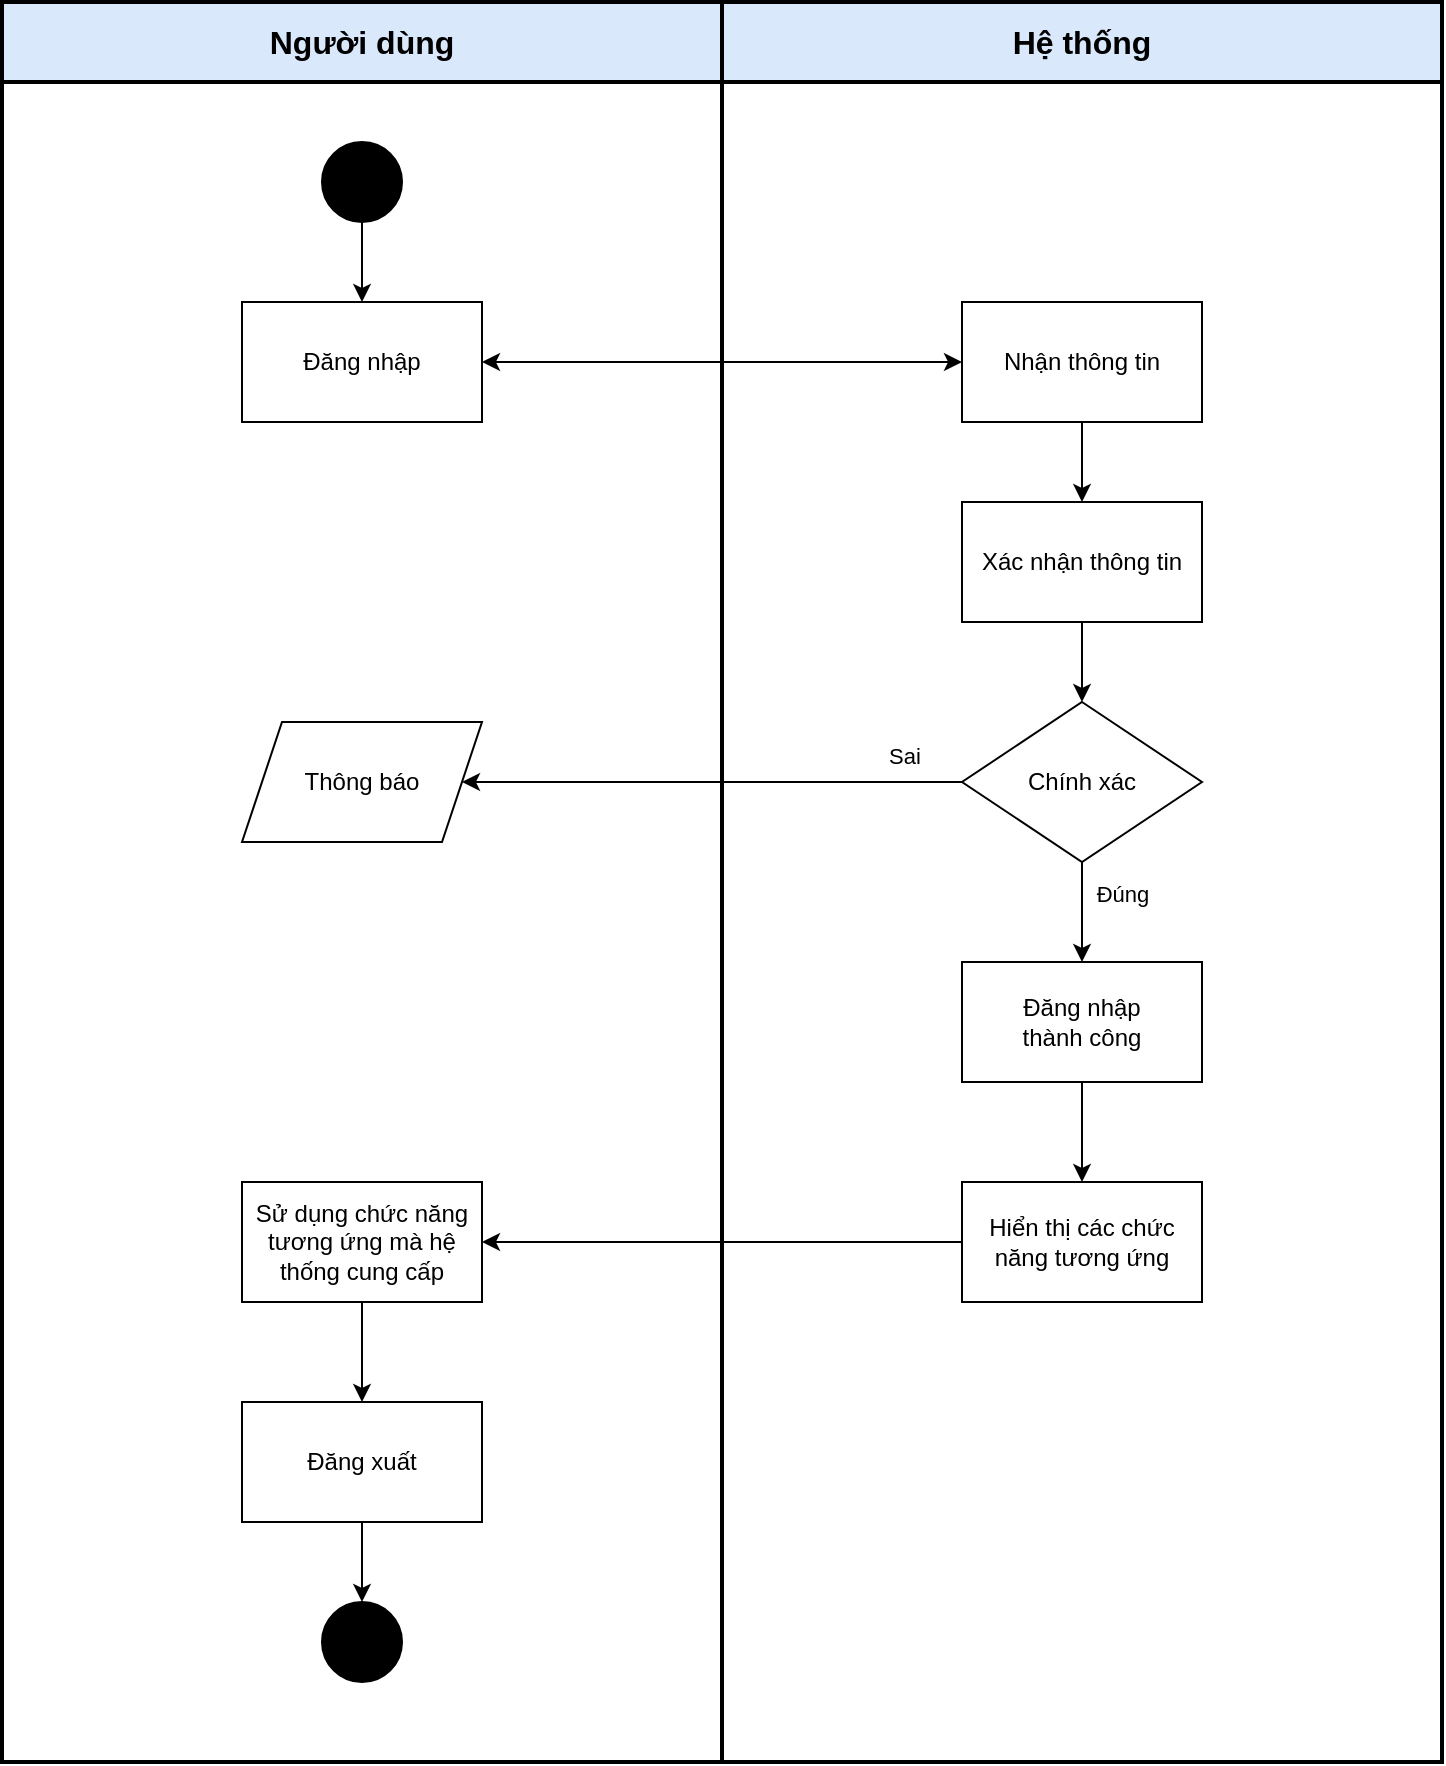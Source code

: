 <mxfile version="22.1.11" type="github" pages="3">
  <diagram name="sudungphanmem" id="OkoWY4tEVxeBiEuCzgqk">
    <mxGraphModel dx="995" dy="612" grid="1" gridSize="10" guides="1" tooltips="1" connect="1" arrows="1" fold="1" page="1" pageScale="1" pageWidth="827" pageHeight="1169" math="0" shadow="0">
      <root>
        <mxCell id="0" />
        <mxCell id="1" parent="0" />
        <mxCell id="BOMXDZir3Gy81gxvzsrk-2" value="Người dùng" style="rounded=0;whiteSpace=wrap;html=1;fillColor=#dae8fc;strokeColor=#000000;strokeWidth=2;fontSize=16;fontStyle=1" vertex="1" parent="1">
          <mxGeometry x="40" y="40" width="360" height="40" as="geometry" />
        </mxCell>
        <mxCell id="BOMXDZir3Gy81gxvzsrk-3" value="Hệ thống" style="rounded=0;whiteSpace=wrap;html=1;fillColor=#dae8fc;strokeColor=#000000;strokeWidth=2;fontSize=16;fontStyle=1" vertex="1" parent="1">
          <mxGeometry x="400" y="40" width="360" height="40" as="geometry" />
        </mxCell>
        <mxCell id="BOMXDZir3Gy81gxvzsrk-4" value="" style="rounded=0;whiteSpace=wrap;html=1;strokeWidth=2;" vertex="1" parent="1">
          <mxGeometry x="40" y="80" width="360" height="840" as="geometry" />
        </mxCell>
        <mxCell id="BOMXDZir3Gy81gxvzsrk-5" value="" style="rounded=0;whiteSpace=wrap;html=1;strokeWidth=2;" vertex="1" parent="1">
          <mxGeometry x="400" y="80" width="360" height="840" as="geometry" />
        </mxCell>
        <mxCell id="BOMXDZir3Gy81gxvzsrk-6" value="" style="ellipse;whiteSpace=wrap;html=1;aspect=fixed;fillColor=#000000;" vertex="1" parent="1">
          <mxGeometry x="200" y="110" width="40" height="40" as="geometry" />
        </mxCell>
        <mxCell id="BOMXDZir3Gy81gxvzsrk-8" value="Đăng nhập" style="rounded=0;whiteSpace=wrap;html=1;" vertex="1" parent="1">
          <mxGeometry x="160" y="190" width="120" height="60" as="geometry" />
        </mxCell>
        <mxCell id="BOMXDZir3Gy81gxvzsrk-9" value="Nhận thông tin" style="rounded=0;whiteSpace=wrap;html=1;" vertex="1" parent="1">
          <mxGeometry x="520" y="190" width="120" height="60" as="geometry" />
        </mxCell>
        <mxCell id="BOMXDZir3Gy81gxvzsrk-10" value="Xác nhận thông tin" style="rounded=0;whiteSpace=wrap;html=1;" vertex="1" parent="1">
          <mxGeometry x="520" y="290" width="120" height="60" as="geometry" />
        </mxCell>
        <mxCell id="BOMXDZir3Gy81gxvzsrk-11" value="Chính xác" style="rhombus;whiteSpace=wrap;html=1;" vertex="1" parent="1">
          <mxGeometry x="520" y="390" width="120" height="80" as="geometry" />
        </mxCell>
        <mxCell id="BOMXDZir3Gy81gxvzsrk-12" value="Thông báo" style="shape=parallelogram;perimeter=parallelogramPerimeter;whiteSpace=wrap;html=1;fixedSize=1;" vertex="1" parent="1">
          <mxGeometry x="160" y="400" width="120" height="60" as="geometry" />
        </mxCell>
        <mxCell id="BOMXDZir3Gy81gxvzsrk-13" value="Đăng nhập &lt;br&gt;thành công" style="rounded=0;whiteSpace=wrap;html=1;" vertex="1" parent="1">
          <mxGeometry x="520" y="520" width="120" height="60" as="geometry" />
        </mxCell>
        <mxCell id="BOMXDZir3Gy81gxvzsrk-14" value="Hiển thị các chức năng tương ứng" style="rounded=0;whiteSpace=wrap;html=1;" vertex="1" parent="1">
          <mxGeometry x="520" y="630" width="120" height="60" as="geometry" />
        </mxCell>
        <mxCell id="BOMXDZir3Gy81gxvzsrk-15" value="Sử dụng chức năng tương ứng mà hệ thống cung cấp" style="rounded=0;whiteSpace=wrap;html=1;" vertex="1" parent="1">
          <mxGeometry x="160" y="630" width="120" height="60" as="geometry" />
        </mxCell>
        <mxCell id="BOMXDZir3Gy81gxvzsrk-16" value="Đăng xuất" style="rounded=0;whiteSpace=wrap;html=1;" vertex="1" parent="1">
          <mxGeometry x="160" y="740" width="120" height="60" as="geometry" />
        </mxCell>
        <mxCell id="BOMXDZir3Gy81gxvzsrk-21" value="" style="endArrow=classic;html=1;exitX=0.5;exitY=1;exitDx=0;exitDy=0;" edge="1" parent="1" source="BOMXDZir3Gy81gxvzsrk-6" target="BOMXDZir3Gy81gxvzsrk-8">
          <mxGeometry width="50" height="50" relative="1" as="geometry">
            <mxPoint x="400" y="330" as="sourcePoint" />
            <mxPoint x="450" y="280" as="targetPoint" />
          </mxGeometry>
        </mxCell>
        <mxCell id="BOMXDZir3Gy81gxvzsrk-22" value="" style="endArrow=classic;startArrow=classic;html=1;exitX=1;exitY=0.5;exitDx=0;exitDy=0;entryX=0;entryY=0.5;entryDx=0;entryDy=0;" edge="1" parent="1" source="BOMXDZir3Gy81gxvzsrk-8" target="BOMXDZir3Gy81gxvzsrk-9">
          <mxGeometry width="50" height="50" relative="1" as="geometry">
            <mxPoint x="400" y="330" as="sourcePoint" />
            <mxPoint x="450" y="280" as="targetPoint" />
          </mxGeometry>
        </mxCell>
        <mxCell id="BOMXDZir3Gy81gxvzsrk-23" value="" style="endArrow=classic;html=1;exitX=0.5;exitY=1;exitDx=0;exitDy=0;entryX=0.5;entryY=0;entryDx=0;entryDy=0;" edge="1" parent="1" source="BOMXDZir3Gy81gxvzsrk-9" target="BOMXDZir3Gy81gxvzsrk-10">
          <mxGeometry width="50" height="50" relative="1" as="geometry">
            <mxPoint x="400" y="330" as="sourcePoint" />
            <mxPoint x="450" y="280" as="targetPoint" />
          </mxGeometry>
        </mxCell>
        <mxCell id="BOMXDZir3Gy81gxvzsrk-24" value="" style="endArrow=classic;html=1;exitX=0.5;exitY=1;exitDx=0;exitDy=0;entryX=0.5;entryY=0;entryDx=0;entryDy=0;" edge="1" parent="1" source="BOMXDZir3Gy81gxvzsrk-10" target="BOMXDZir3Gy81gxvzsrk-11">
          <mxGeometry width="50" height="50" relative="1" as="geometry">
            <mxPoint x="400" y="520" as="sourcePoint" />
            <mxPoint x="450" y="470" as="targetPoint" />
          </mxGeometry>
        </mxCell>
        <mxCell id="BOMXDZir3Gy81gxvzsrk-25" value="" style="endArrow=classic;html=1;exitX=0.5;exitY=1;exitDx=0;exitDy=0;entryX=0.5;entryY=0;entryDx=0;entryDy=0;" edge="1" parent="1" source="BOMXDZir3Gy81gxvzsrk-11" target="BOMXDZir3Gy81gxvzsrk-13">
          <mxGeometry width="50" height="50" relative="1" as="geometry">
            <mxPoint x="400" y="520" as="sourcePoint" />
            <mxPoint x="450" y="470" as="targetPoint" />
          </mxGeometry>
        </mxCell>
        <mxCell id="BOMXDZir3Gy81gxvzsrk-30" value="Đúng" style="edgeLabel;html=1;align=center;verticalAlign=middle;resizable=0;points=[];" vertex="1" connectable="0" parent="BOMXDZir3Gy81gxvzsrk-25">
          <mxGeometry x="-0.387" y="-1" relative="1" as="geometry">
            <mxPoint x="21" as="offset" />
          </mxGeometry>
        </mxCell>
        <mxCell id="BOMXDZir3Gy81gxvzsrk-26" value="" style="endArrow=classic;html=1;exitX=0.5;exitY=1;exitDx=0;exitDy=0;entryX=0.5;entryY=0;entryDx=0;entryDy=0;" edge="1" parent="1" source="BOMXDZir3Gy81gxvzsrk-13" target="BOMXDZir3Gy81gxvzsrk-14">
          <mxGeometry width="50" height="50" relative="1" as="geometry">
            <mxPoint x="400" y="910" as="sourcePoint" />
            <mxPoint x="450" y="860" as="targetPoint" />
          </mxGeometry>
        </mxCell>
        <mxCell id="BOMXDZir3Gy81gxvzsrk-27" value="" style="endArrow=classic;html=1;exitX=0;exitY=0.5;exitDx=0;exitDy=0;entryX=1;entryY=0.5;entryDx=0;entryDy=0;" edge="1" parent="1" source="BOMXDZir3Gy81gxvzsrk-14" target="BOMXDZir3Gy81gxvzsrk-15">
          <mxGeometry width="50" height="50" relative="1" as="geometry">
            <mxPoint x="400" y="910" as="sourcePoint" />
            <mxPoint x="450" y="860" as="targetPoint" />
          </mxGeometry>
        </mxCell>
        <mxCell id="BOMXDZir3Gy81gxvzsrk-28" value="" style="endArrow=classic;html=1;exitX=0.5;exitY=1;exitDx=0;exitDy=0;entryX=0.5;entryY=0;entryDx=0;entryDy=0;" edge="1" parent="1" source="BOMXDZir3Gy81gxvzsrk-15" target="BOMXDZir3Gy81gxvzsrk-16">
          <mxGeometry width="50" height="50" relative="1" as="geometry">
            <mxPoint x="400" y="910" as="sourcePoint" />
            <mxPoint x="450" y="860" as="targetPoint" />
          </mxGeometry>
        </mxCell>
        <mxCell id="BOMXDZir3Gy81gxvzsrk-29" value="" style="endArrow=classic;html=1;exitX=0;exitY=0.5;exitDx=0;exitDy=0;entryX=1;entryY=0.5;entryDx=0;entryDy=0;" edge="1" parent="1" source="BOMXDZir3Gy81gxvzsrk-11" target="BOMXDZir3Gy81gxvzsrk-12">
          <mxGeometry width="50" height="50" relative="1" as="geometry">
            <mxPoint x="400" y="520" as="sourcePoint" />
            <mxPoint x="450" y="470" as="targetPoint" />
          </mxGeometry>
        </mxCell>
        <mxCell id="BOMXDZir3Gy81gxvzsrk-31" value="Sai" style="edgeLabel;html=1;align=center;verticalAlign=middle;resizable=0;points=[];" vertex="1" connectable="0" parent="BOMXDZir3Gy81gxvzsrk-29">
          <mxGeometry x="-0.535" relative="1" as="geometry">
            <mxPoint x="29" y="-13" as="offset" />
          </mxGeometry>
        </mxCell>
        <mxCell id="BOMXDZir3Gy81gxvzsrk-32" value="" style="ellipse;whiteSpace=wrap;html=1;aspect=fixed;fillColor=#000000;" vertex="1" parent="1">
          <mxGeometry x="200" y="840" width="40" height="40" as="geometry" />
        </mxCell>
        <mxCell id="BOMXDZir3Gy81gxvzsrk-33" value="" style="endArrow=classic;html=1;exitX=0.5;exitY=1;exitDx=0;exitDy=0;entryX=0.5;entryY=0;entryDx=0;entryDy=0;" edge="1" parent="1" source="BOMXDZir3Gy81gxvzsrk-16" target="BOMXDZir3Gy81gxvzsrk-32">
          <mxGeometry width="50" height="50" relative="1" as="geometry">
            <mxPoint x="400" y="990" as="sourcePoint" />
            <mxPoint x="450" y="940" as="targetPoint" />
          </mxGeometry>
        </mxCell>
      </root>
    </mxGraphModel>
  </diagram>
  <diagram name="dsachnhansu" id="3wivH7uHUJxf8theF4UB">
    <mxGraphModel dx="746" dy="459" grid="1" gridSize="10" guides="1" tooltips="1" connect="1" arrows="1" fold="1" page="1" pageScale="1" pageWidth="827" pageHeight="1169" math="0" shadow="0">
      <root>
        <mxCell id="Z3lcmmklt4w4jPVKy3j5-0" />
        <mxCell id="Z3lcmmklt4w4jPVKy3j5-1" parent="Z3lcmmklt4w4jPVKy3j5-0" />
        <mxCell id="Z3lcmmklt4w4jPVKy3j5-2" value="Người dùng" style="rounded=0;whiteSpace=wrap;html=1;fillColor=#dae8fc;strokeColor=#000000;strokeWidth=2;fontSize=16;fontStyle=1;movable=0;resizable=0;rotatable=0;deletable=0;editable=0;locked=1;connectable=0;" vertex="1" parent="Z3lcmmklt4w4jPVKy3j5-1">
          <mxGeometry x="40" y="40" width="360" height="40" as="geometry" />
        </mxCell>
        <mxCell id="Z3lcmmklt4w4jPVKy3j5-3" value="Hệ thống" style="rounded=0;whiteSpace=wrap;html=1;fillColor=#dae8fc;strokeColor=#000000;strokeWidth=2;fontSize=16;fontStyle=1;movable=0;resizable=0;rotatable=0;deletable=0;editable=0;locked=1;connectable=0;" vertex="1" parent="Z3lcmmklt4w4jPVKy3j5-1">
          <mxGeometry x="400" y="40" width="360" height="40" as="geometry" />
        </mxCell>
        <mxCell id="Z3lcmmklt4w4jPVKy3j5-4" value="" style="rounded=0;whiteSpace=wrap;html=1;strokeWidth=2;movable=0;resizable=0;rotatable=0;deletable=0;editable=0;locked=1;connectable=0;" vertex="1" parent="Z3lcmmklt4w4jPVKy3j5-1">
          <mxGeometry x="40" y="80" width="360" height="1200" as="geometry" />
        </mxCell>
        <mxCell id="Z3lcmmklt4w4jPVKy3j5-5" value="" style="rounded=0;whiteSpace=wrap;html=1;strokeWidth=2;movable=0;resizable=0;rotatable=0;deletable=0;editable=0;locked=1;connectable=0;" vertex="1" parent="Z3lcmmklt4w4jPVKy3j5-1">
          <mxGeometry x="400" y="80" width="360" height="1200" as="geometry" />
        </mxCell>
        <mxCell id="Z3lcmmklt4w4jPVKy3j5-6" value="" style="ellipse;whiteSpace=wrap;html=1;aspect=fixed;fillColor=#000000;" vertex="1" parent="Z3lcmmklt4w4jPVKy3j5-1">
          <mxGeometry x="80" y="110" width="30" height="30" as="geometry" />
        </mxCell>
        <mxCell id="AMbDvyvDyfNrBXxUsb4E-5" value="" style="edgeStyle=orthogonalEdgeStyle;orthogonalLoop=1;jettySize=auto;html=1;" edge="1" parent="Z3lcmmklt4w4jPVKy3j5-1" source="Z3lcmmklt4w4jPVKy3j5-7" target="AMbDvyvDyfNrBXxUsb4E-4">
          <mxGeometry relative="1" as="geometry" />
        </mxCell>
        <mxCell id="Z3lcmmklt4w4jPVKy3j5-7" value="Đăng nhập" style="rounded=0;whiteSpace=wrap;html=1;" vertex="1" parent="Z3lcmmklt4w4jPVKy3j5-1">
          <mxGeometry x="177.5" y="97.5" width="85" height="55" as="geometry" />
        </mxCell>
        <mxCell id="AMbDvyvDyfNrBXxUsb4E-0" value="" style="endArrow=classic;html=1;exitX=1;exitY=0.5;exitDx=0;exitDy=0;entryX=0;entryY=0.5;entryDx=0;entryDy=0;" edge="1" parent="Z3lcmmklt4w4jPVKy3j5-1" source="Z3lcmmklt4w4jPVKy3j5-6" target="Z3lcmmklt4w4jPVKy3j5-7">
          <mxGeometry width="50" height="50" relative="1" as="geometry">
            <mxPoint x="360" y="190" as="sourcePoint" />
            <mxPoint x="410" y="140" as="targetPoint" />
          </mxGeometry>
        </mxCell>
        <mxCell id="AMbDvyvDyfNrBXxUsb4E-7" style="edgeStyle=orthogonalEdgeStyle;orthogonalLoop=1;jettySize=auto;html=1;entryX=0;entryY=0.5;entryDx=0;entryDy=0;" edge="1" parent="Z3lcmmklt4w4jPVKy3j5-1" source="AMbDvyvDyfNrBXxUsb4E-4" target="AMbDvyvDyfNrBXxUsb4E-6">
          <mxGeometry relative="1" as="geometry" />
        </mxCell>
        <mxCell id="AMbDvyvDyfNrBXxUsb4E-4" value="Xem danh sách nhân sự" style="rounded=0;whiteSpace=wrap;html=1;" vertex="1" parent="Z3lcmmklt4w4jPVKy3j5-1">
          <mxGeometry x="177.5" y="190" width="85" height="55" as="geometry" />
        </mxCell>
        <mxCell id="AMbDvyvDyfNrBXxUsb4E-6" value="Hiển thị danh sách nhân sự" style="rounded=0;whiteSpace=wrap;html=1;" vertex="1" parent="Z3lcmmklt4w4jPVKy3j5-1">
          <mxGeometry x="537.5" y="190" width="85" height="55" as="geometry" />
        </mxCell>
        <mxCell id="AMbDvyvDyfNrBXxUsb4E-19" style="edgeStyle=orthogonalEdgeStyle;orthogonalLoop=1;jettySize=auto;html=1;exitX=0;exitY=0.5;exitDx=0;exitDy=0;entryX=0.5;entryY=0;entryDx=0;entryDy=0;" edge="1" parent="Z3lcmmklt4w4jPVKy3j5-1" source="AMbDvyvDyfNrBXxUsb4E-8" target="AMbDvyvDyfNrBXxUsb4E-18">
          <mxGeometry relative="1" as="geometry" />
        </mxCell>
        <mxCell id="AMbDvyvDyfNrBXxUsb4E-20" value="Không" style="edgeLabel;html=1;align=center;verticalAlign=middle;resizable=0;points=[];" vertex="1" connectable="0" parent="AMbDvyvDyfNrBXxUsb4E-19">
          <mxGeometry x="-0.244" y="-1" relative="1" as="geometry">
            <mxPoint as="offset" />
          </mxGeometry>
        </mxCell>
        <mxCell id="AMbDvyvDyfNrBXxUsb4E-66" style="edgeStyle=orthogonalEdgeStyle;orthogonalLoop=1;jettySize=auto;html=1;exitX=0.5;exitY=1;exitDx=0;exitDy=0;entryX=0.5;entryY=0;entryDx=0;entryDy=0;" edge="1" parent="Z3lcmmklt4w4jPVKy3j5-1" source="AMbDvyvDyfNrBXxUsb4E-8" target="AMbDvyvDyfNrBXxUsb4E-62">
          <mxGeometry relative="1" as="geometry">
            <Array as="points">
              <mxPoint x="330" y="300" />
              <mxPoint x="730" y="300" />
            </Array>
          </mxGeometry>
        </mxCell>
        <mxCell id="AMbDvyvDyfNrBXxUsb4E-67" value="Có" style="edgeLabel;html=1;align=center;verticalAlign=middle;resizable=0;points=[];" vertex="1" connectable="0" parent="AMbDvyvDyfNrBXxUsb4E-66">
          <mxGeometry x="-0.408" y="-1" relative="1" as="geometry">
            <mxPoint x="-9" y="-2" as="offset" />
          </mxGeometry>
        </mxCell>
        <mxCell id="AMbDvyvDyfNrBXxUsb4E-8" value="" style="rhombus;whiteSpace=wrap;html=1;" vertex="1" parent="Z3lcmmklt4w4jPVKy3j5-1">
          <mxGeometry x="320" y="260" width="20" height="20" as="geometry" />
        </mxCell>
        <mxCell id="AMbDvyvDyfNrBXxUsb4E-13" value="" style="endArrow=classic;html=1;entryX=1;entryY=0.5;entryDx=0;entryDy=0;exitX=0;exitY=1;exitDx=0;exitDy=0;" edge="1" parent="Z3lcmmklt4w4jPVKy3j5-1" source="AMbDvyvDyfNrBXxUsb4E-6" target="AMbDvyvDyfNrBXxUsb4E-8">
          <mxGeometry width="50" height="50" relative="1" as="geometry">
            <mxPoint x="360" y="270" as="sourcePoint" />
            <mxPoint x="410" y="220" as="targetPoint" />
          </mxGeometry>
        </mxCell>
        <mxCell id="AMbDvyvDyfNrBXxUsb4E-14" value="Đăng xuất" style="edgeLabel;html=1;align=center;verticalAlign=middle;resizable=0;points=[];" vertex="1" connectable="0" parent="AMbDvyvDyfNrBXxUsb4E-13">
          <mxGeometry x="-0.114" relative="1" as="geometry">
            <mxPoint x="22" y="-5" as="offset" />
          </mxGeometry>
        </mxCell>
        <mxCell id="AMbDvyvDyfNrBXxUsb4E-15" value="" style="ellipse;whiteSpace=wrap;html=1;aspect=fixed;fillColor=#000000;" vertex="1" parent="Z3lcmmklt4w4jPVKy3j5-1">
          <mxGeometry x="80" y="1210" width="30" height="30" as="geometry" />
        </mxCell>
        <mxCell id="AMbDvyvDyfNrBXxUsb4E-17" style="edgeStyle=orthogonalEdgeStyle;orthogonalLoop=1;jettySize=auto;html=1;exitX=0;exitY=0.5;exitDx=0;exitDy=0;entryX=1;entryY=0.5;entryDx=0;entryDy=0;" edge="1" parent="Z3lcmmklt4w4jPVKy3j5-1" source="AMbDvyvDyfNrBXxUsb4E-16" target="AMbDvyvDyfNrBXxUsb4E-15">
          <mxGeometry relative="1" as="geometry" />
        </mxCell>
        <mxCell id="AMbDvyvDyfNrBXxUsb4E-16" value="Đăng xuất" style="rounded=0;whiteSpace=wrap;html=1;" vertex="1" parent="Z3lcmmklt4w4jPVKy3j5-1">
          <mxGeometry x="177.5" y="1197.5" width="85" height="55" as="geometry" />
        </mxCell>
        <mxCell id="AMbDvyvDyfNrBXxUsb4E-24" style="edgeStyle=orthogonalEdgeStyle;orthogonalLoop=1;jettySize=auto;html=1;exitX=0;exitY=0.5;exitDx=0;exitDy=0;entryX=0.5;entryY=0;entryDx=0;entryDy=0;" edge="1" parent="Z3lcmmklt4w4jPVKy3j5-1" source="AMbDvyvDyfNrBXxUsb4E-18" target="AMbDvyvDyfNrBXxUsb4E-21">
          <mxGeometry relative="1" as="geometry" />
        </mxCell>
        <mxCell id="AMbDvyvDyfNrBXxUsb4E-25" value="" style="edgeStyle=orthogonalEdgeStyle;orthogonalLoop=1;jettySize=auto;html=1;" edge="1" parent="Z3lcmmklt4w4jPVKy3j5-1" source="AMbDvyvDyfNrBXxUsb4E-18" target="AMbDvyvDyfNrBXxUsb4E-22">
          <mxGeometry relative="1" as="geometry" />
        </mxCell>
        <mxCell id="AMbDvyvDyfNrBXxUsb4E-26" style="edgeStyle=orthogonalEdgeStyle;orthogonalLoop=1;jettySize=auto;html=1;entryX=0.5;entryY=0;entryDx=0;entryDy=0;" edge="1" parent="Z3lcmmklt4w4jPVKy3j5-1" source="AMbDvyvDyfNrBXxUsb4E-18" target="AMbDvyvDyfNrBXxUsb4E-23">
          <mxGeometry relative="1" as="geometry" />
        </mxCell>
        <mxCell id="AMbDvyvDyfNrBXxUsb4E-18" value="" style="rhombus;whiteSpace=wrap;html=1;" vertex="1" parent="Z3lcmmklt4w4jPVKy3j5-1">
          <mxGeometry x="210" y="300" width="20" height="20" as="geometry" />
        </mxCell>
        <mxCell id="AMbDvyvDyfNrBXxUsb4E-29" value="" style="edgeStyle=orthogonalEdgeStyle;orthogonalLoop=1;jettySize=auto;html=1;" edge="1" parent="Z3lcmmklt4w4jPVKy3j5-1" source="AMbDvyvDyfNrBXxUsb4E-21" target="AMbDvyvDyfNrBXxUsb4E-27">
          <mxGeometry relative="1" as="geometry" />
        </mxCell>
        <mxCell id="AMbDvyvDyfNrBXxUsb4E-21" value="Tìm kiếm" style="rounded=0;whiteSpace=wrap;html=1;" vertex="1" parent="Z3lcmmklt4w4jPVKy3j5-1">
          <mxGeometry x="70" y="370" width="85" height="55" as="geometry" />
        </mxCell>
        <mxCell id="AMbDvyvDyfNrBXxUsb4E-28" style="edgeStyle=orthogonalEdgeStyle;orthogonalLoop=1;jettySize=auto;html=1;exitX=0.5;exitY=1;exitDx=0;exitDy=0;entryX=1;entryY=0.5;entryDx=0;entryDy=0;" edge="1" parent="Z3lcmmklt4w4jPVKy3j5-1" source="AMbDvyvDyfNrBXxUsb4E-22" target="AMbDvyvDyfNrBXxUsb4E-27">
          <mxGeometry relative="1" as="geometry" />
        </mxCell>
        <mxCell id="AMbDvyvDyfNrBXxUsb4E-22" value="Duyệt &lt;br&gt;danh sách" style="rounded=0;whiteSpace=wrap;html=1;" vertex="1" parent="Z3lcmmklt4w4jPVKy3j5-1">
          <mxGeometry x="177.5" y="370" width="85" height="55" as="geometry" />
        </mxCell>
        <mxCell id="AMbDvyvDyfNrBXxUsb4E-55" style="edgeStyle=orthogonalEdgeStyle;orthogonalLoop=1;jettySize=auto;html=1;entryX=0;entryY=0.5;entryDx=0;entryDy=0;" edge="1" parent="Z3lcmmklt4w4jPVKy3j5-1" source="AMbDvyvDyfNrBXxUsb4E-23" target="AMbDvyvDyfNrBXxUsb4E-38">
          <mxGeometry relative="1" as="geometry" />
        </mxCell>
        <mxCell id="AMbDvyvDyfNrBXxUsb4E-23" value="Thêm mới nhân sự" style="rounded=0;whiteSpace=wrap;html=1;" vertex="1" parent="Z3lcmmklt4w4jPVKy3j5-1">
          <mxGeometry x="287.5" y="370" width="85" height="55" as="geometry" />
        </mxCell>
        <mxCell id="AMbDvyvDyfNrBXxUsb4E-33" style="edgeStyle=orthogonalEdgeStyle;orthogonalLoop=1;jettySize=auto;html=1;exitX=0;exitY=0.5;exitDx=0;exitDy=0;entryX=0.5;entryY=0;entryDx=0;entryDy=0;" edge="1" parent="Z3lcmmklt4w4jPVKy3j5-1" source="AMbDvyvDyfNrBXxUsb4E-27" target="AMbDvyvDyfNrBXxUsb4E-18">
          <mxGeometry relative="1" as="geometry">
            <Array as="points">
              <mxPoint x="50" y="480" />
              <mxPoint x="50" y="300" />
              <mxPoint x="220" y="300" />
            </Array>
          </mxGeometry>
        </mxCell>
        <mxCell id="AMbDvyvDyfNrBXxUsb4E-34" value="Không tìm thấy" style="edgeLabel;html=1;align=center;verticalAlign=middle;resizable=0;points=[];" vertex="1" connectable="0" parent="AMbDvyvDyfNrBXxUsb4E-33">
          <mxGeometry x="0.351" y="1" relative="1" as="geometry">
            <mxPoint x="10" as="offset" />
          </mxGeometry>
        </mxCell>
        <mxCell id="AMbDvyvDyfNrBXxUsb4E-41" style="edgeStyle=orthogonalEdgeStyle;orthogonalLoop=1;jettySize=auto;html=1;exitX=0.5;exitY=1;exitDx=0;exitDy=0;entryX=0.5;entryY=0;entryDx=0;entryDy=0;" edge="1" parent="Z3lcmmklt4w4jPVKy3j5-1" source="AMbDvyvDyfNrBXxUsb4E-27" target="AMbDvyvDyfNrBXxUsb4E-35">
          <mxGeometry relative="1" as="geometry" />
        </mxCell>
        <mxCell id="AMbDvyvDyfNrBXxUsb4E-42" value="Tìm thấy" style="edgeLabel;html=1;align=center;verticalAlign=middle;resizable=0;points=[];" vertex="1" connectable="0" parent="AMbDvyvDyfNrBXxUsb4E-41">
          <mxGeometry x="0.027" y="-1" relative="1" as="geometry">
            <mxPoint x="1" y="23" as="offset" />
          </mxGeometry>
        </mxCell>
        <mxCell id="AMbDvyvDyfNrBXxUsb4E-43" style="edgeStyle=orthogonalEdgeStyle;orthogonalLoop=1;jettySize=auto;html=1;exitX=0.5;exitY=1;exitDx=0;exitDy=0;entryX=0.5;entryY=0;entryDx=0;entryDy=0;" edge="1" parent="Z3lcmmklt4w4jPVKy3j5-1" source="AMbDvyvDyfNrBXxUsb4E-27" target="AMbDvyvDyfNrBXxUsb4E-36">
          <mxGeometry relative="1" as="geometry">
            <Array as="points">
              <mxPoint x="113" y="540" />
              <mxPoint x="220" y="540" />
            </Array>
          </mxGeometry>
        </mxCell>
        <mxCell id="AMbDvyvDyfNrBXxUsb4E-44" value="Tìm thấy" style="edgeLabel;html=1;align=center;verticalAlign=middle;resizable=0;points=[];" vertex="1" connectable="0" parent="AMbDvyvDyfNrBXxUsb4E-43">
          <mxGeometry x="-0.045" y="-1" relative="1" as="geometry">
            <mxPoint x="40" y="44" as="offset" />
          </mxGeometry>
        </mxCell>
        <mxCell id="AMbDvyvDyfNrBXxUsb4E-27" value="" style="rhombus;whiteSpace=wrap;html=1;" vertex="1" parent="Z3lcmmklt4w4jPVKy3j5-1">
          <mxGeometry x="102.5" y="470" width="20" height="20" as="geometry" />
        </mxCell>
        <mxCell id="AMbDvyvDyfNrBXxUsb4E-35" value="Xem chi tiết nhân sự" style="rounded=0;whiteSpace=wrap;html=1;" vertex="1" parent="Z3lcmmklt4w4jPVKy3j5-1">
          <mxGeometry x="70" y="630" width="85" height="55" as="geometry" />
        </mxCell>
        <mxCell id="AMbDvyvDyfNrBXxUsb4E-49" style="edgeStyle=orthogonalEdgeStyle;orthogonalLoop=1;jettySize=auto;html=1;exitX=1;exitY=0.5;exitDx=0;exitDy=0;entryX=0;entryY=0.5;entryDx=0;entryDy=0;" edge="1" parent="Z3lcmmklt4w4jPVKy3j5-1" source="AMbDvyvDyfNrBXxUsb4E-36" target="AMbDvyvDyfNrBXxUsb4E-40">
          <mxGeometry relative="1" as="geometry" />
        </mxCell>
        <mxCell id="AMbDvyvDyfNrBXxUsb4E-36" value="Xóa nhân sự" style="rounded=0;whiteSpace=wrap;html=1;" vertex="1" parent="Z3lcmmklt4w4jPVKy3j5-1">
          <mxGeometry x="177.5" y="630" width="85" height="55" as="geometry" />
        </mxCell>
        <mxCell id="AMbDvyvDyfNrBXxUsb4E-53" style="edgeStyle=orthogonalEdgeStyle;orthogonalLoop=1;jettySize=auto;html=1;entryX=0;entryY=0.5;entryDx=0;entryDy=0;" edge="1" parent="Z3lcmmklt4w4jPVKy3j5-1" source="AMbDvyvDyfNrBXxUsb4E-37" target="AMbDvyvDyfNrBXxUsb4E-52">
          <mxGeometry relative="1" as="geometry" />
        </mxCell>
        <mxCell id="AMbDvyvDyfNrBXxUsb4E-37" value="Xác nhận xóa nhân sự" style="rounded=0;whiteSpace=wrap;html=1;" vertex="1" parent="Z3lcmmklt4w4jPVKy3j5-1">
          <mxGeometry x="177.5" y="730" width="85" height="55" as="geometry" />
        </mxCell>
        <mxCell id="AMbDvyvDyfNrBXxUsb4E-38" value="Hiển thị giao diện thêm mới" style="rounded=0;whiteSpace=wrap;html=1;" vertex="1" parent="Z3lcmmklt4w4jPVKy3j5-1">
          <mxGeometry x="537.5" y="370" width="85" height="55" as="geometry" />
        </mxCell>
        <mxCell id="AMbDvyvDyfNrBXxUsb4E-68" style="edgeStyle=orthogonalEdgeStyle;orthogonalLoop=1;jettySize=auto;html=1;exitX=0.5;exitY=1;exitDx=0;exitDy=0;entryX=0.5;entryY=0;entryDx=0;entryDy=0;" edge="1" parent="Z3lcmmklt4w4jPVKy3j5-1" source="AMbDvyvDyfNrBXxUsb4E-39" target="AMbDvyvDyfNrBXxUsb4E-57">
          <mxGeometry relative="1" as="geometry" />
        </mxCell>
        <mxCell id="AMbDvyvDyfNrBXxUsb4E-39" value="Nhập thông tin cần thiết" style="rounded=0;whiteSpace=wrap;html=1;" vertex="1" parent="Z3lcmmklt4w4jPVKy3j5-1">
          <mxGeometry x="287.5" y="480" width="85" height="55" as="geometry" />
        </mxCell>
        <mxCell id="AMbDvyvDyfNrBXxUsb4E-40" value="Hiển thị thông báo xác nhận xóa" style="rounded=0;whiteSpace=wrap;html=1;" vertex="1" parent="Z3lcmmklt4w4jPVKy3j5-1">
          <mxGeometry x="537.5" y="630" width="85" height="55" as="geometry" />
        </mxCell>
        <mxCell id="AMbDvyvDyfNrBXxUsb4E-73" style="edgeStyle=orthogonalEdgeStyle;orthogonalLoop=1;jettySize=auto;html=1;exitX=0.5;exitY=1;exitDx=0;exitDy=0;entryX=0.5;entryY=0;entryDx=0;entryDy=0;" edge="1" parent="Z3lcmmklt4w4jPVKy3j5-1" source="AMbDvyvDyfNrBXxUsb4E-45" target="AMbDvyvDyfNrBXxUsb4E-72">
          <mxGeometry relative="1" as="geometry" />
        </mxCell>
        <mxCell id="AMbDvyvDyfNrBXxUsb4E-74" value="Đăng xuất" style="edgeLabel;html=1;align=center;verticalAlign=middle;resizable=0;points=[];" vertex="1" connectable="0" parent="AMbDvyvDyfNrBXxUsb4E-73">
          <mxGeometry x="-0.219" y="1" relative="1" as="geometry">
            <mxPoint x="-1" as="offset" />
          </mxGeometry>
        </mxCell>
        <mxCell id="AMbDvyvDyfNrBXxUsb4E-45" value="Hiển thị thông tin nhân sự" style="rounded=0;whiteSpace=wrap;html=1;" vertex="1" parent="Z3lcmmklt4w4jPVKy3j5-1">
          <mxGeometry x="537.5" y="810" width="85" height="55" as="geometry" />
        </mxCell>
        <mxCell id="AMbDvyvDyfNrBXxUsb4E-48" value="" style="endArrow=classic;html=1;entryX=0;entryY=0.5;entryDx=0;entryDy=0;exitX=0.5;exitY=1;exitDx=0;exitDy=0;" edge="1" parent="Z3lcmmklt4w4jPVKy3j5-1" source="AMbDvyvDyfNrBXxUsb4E-35" target="AMbDvyvDyfNrBXxUsb4E-45">
          <mxGeometry width="50" height="50" relative="1" as="geometry">
            <mxPoint x="100" y="720" as="sourcePoint" />
            <mxPoint x="410" y="600" as="targetPoint" />
            <Array as="points">
              <mxPoint x="113" y="838" />
            </Array>
          </mxGeometry>
        </mxCell>
        <mxCell id="AMbDvyvDyfNrBXxUsb4E-51" value="" style="endArrow=classic;html=1;entryX=1;entryY=0.5;entryDx=0;entryDy=0;exitX=0;exitY=1;exitDx=0;exitDy=0;" edge="1" parent="Z3lcmmklt4w4jPVKy3j5-1" source="AMbDvyvDyfNrBXxUsb4E-40" target="AMbDvyvDyfNrBXxUsb4E-37">
          <mxGeometry width="50" height="50" relative="1" as="geometry">
            <mxPoint x="360" y="650" as="sourcePoint" />
            <mxPoint x="410" y="600" as="targetPoint" />
          </mxGeometry>
        </mxCell>
        <mxCell id="AMbDvyvDyfNrBXxUsb4E-52" value="Xóa khỏi hệ thống" style="rounded=0;whiteSpace=wrap;html=1;" vertex="1" parent="Z3lcmmklt4w4jPVKy3j5-1">
          <mxGeometry x="537.5" y="730" width="85" height="55" as="geometry" />
        </mxCell>
        <mxCell id="AMbDvyvDyfNrBXxUsb4E-54" value="" style="endArrow=classic;html=1;exitX=1;exitY=0.5;exitDx=0;exitDy=0;entryX=1;entryY=0.5;entryDx=0;entryDy=0;" edge="1" parent="Z3lcmmklt4w4jPVKy3j5-1" source="AMbDvyvDyfNrBXxUsb4E-52" target="AMbDvyvDyfNrBXxUsb4E-6">
          <mxGeometry width="50" height="50" relative="1" as="geometry">
            <mxPoint x="360" y="580" as="sourcePoint" />
            <mxPoint x="410" y="530" as="targetPoint" />
            <Array as="points">
              <mxPoint x="690" y="758" />
              <mxPoint x="690" y="218" />
            </Array>
          </mxGeometry>
        </mxCell>
        <mxCell id="AMbDvyvDyfNrBXxUsb4E-60" style="edgeStyle=orthogonalEdgeStyle;orthogonalLoop=1;jettySize=auto;html=1;exitX=0.5;exitY=1;exitDx=0;exitDy=0;entryX=0.5;entryY=0;entryDx=0;entryDy=0;" edge="1" parent="Z3lcmmklt4w4jPVKy3j5-1" source="AMbDvyvDyfNrBXxUsb4E-56" target="AMbDvyvDyfNrBXxUsb4E-39">
          <mxGeometry relative="1" as="geometry" />
        </mxCell>
        <mxCell id="AMbDvyvDyfNrBXxUsb4E-61" value="Không" style="edgeLabel;html=1;align=center;verticalAlign=middle;resizable=0;points=[];" vertex="1" connectable="0" parent="AMbDvyvDyfNrBXxUsb4E-60">
          <mxGeometry x="-0.244" y="-1" relative="1" as="geometry">
            <mxPoint x="-19" y="-6" as="offset" />
          </mxGeometry>
        </mxCell>
        <mxCell id="AMbDvyvDyfNrBXxUsb4E-79" style="edgeStyle=orthogonalEdgeStyle;orthogonalLoop=1;jettySize=auto;html=1;exitX=1;exitY=0.5;exitDx=0;exitDy=0;entryX=0;entryY=0.5;entryDx=0;entryDy=0;" edge="1" parent="Z3lcmmklt4w4jPVKy3j5-1" source="AMbDvyvDyfNrBXxUsb4E-56" target="AMbDvyvDyfNrBXxUsb4E-62">
          <mxGeometry relative="1" as="geometry" />
        </mxCell>
        <mxCell id="AMbDvyvDyfNrBXxUsb4E-80" value="Có" style="edgeLabel;html=1;align=center;verticalAlign=middle;resizable=0;points=[];" vertex="1" connectable="0" parent="AMbDvyvDyfNrBXxUsb4E-79">
          <mxGeometry x="-0.354" y="-1" relative="1" as="geometry">
            <mxPoint y="-2" as="offset" />
          </mxGeometry>
        </mxCell>
        <mxCell id="AMbDvyvDyfNrBXxUsb4E-56" value="" style="rhombus;whiteSpace=wrap;html=1;" vertex="1" parent="Z3lcmmklt4w4jPVKy3j5-1">
          <mxGeometry x="320" y="440" width="20" height="20" as="geometry" />
        </mxCell>
        <mxCell id="AMbDvyvDyfNrBXxUsb4E-70" style="edgeStyle=orthogonalEdgeStyle;orthogonalLoop=1;jettySize=auto;html=1;exitX=1;exitY=0.5;exitDx=0;exitDy=0;entryX=0;entryY=0.5;entryDx=0;entryDy=0;" edge="1" parent="Z3lcmmklt4w4jPVKy3j5-1" source="AMbDvyvDyfNrBXxUsb4E-57" target="AMbDvyvDyfNrBXxUsb4E-69">
          <mxGeometry relative="1" as="geometry" />
        </mxCell>
        <mxCell id="AMbDvyvDyfNrBXxUsb4E-57" value="Xác nhận &lt;br&gt;thêm mới" style="rounded=0;whiteSpace=wrap;html=1;" vertex="1" parent="Z3lcmmklt4w4jPVKy3j5-1">
          <mxGeometry x="287.5" y="557" width="85" height="55" as="geometry" />
        </mxCell>
        <mxCell id="AMbDvyvDyfNrBXxUsb4E-58" value="" style="endArrow=classic;html=1;entryX=0.5;entryY=0;entryDx=0;entryDy=0;exitX=0;exitY=1;exitDx=0;exitDy=0;" edge="1" parent="Z3lcmmklt4w4jPVKy3j5-1" source="AMbDvyvDyfNrBXxUsb4E-38" target="AMbDvyvDyfNrBXxUsb4E-56">
          <mxGeometry width="50" height="50" relative="1" as="geometry">
            <mxPoint x="360" y="460" as="sourcePoint" />
            <mxPoint x="410" y="410" as="targetPoint" />
          </mxGeometry>
        </mxCell>
        <mxCell id="AMbDvyvDyfNrBXxUsb4E-59" value="Đăng xuất" style="edgeLabel;html=1;align=center;verticalAlign=middle;resizable=0;points=[];" vertex="1" connectable="0" parent="AMbDvyvDyfNrBXxUsb4E-58">
          <mxGeometry x="-0.336" y="1" relative="1" as="geometry">
            <mxPoint as="offset" />
          </mxGeometry>
        </mxCell>
        <mxCell id="AMbDvyvDyfNrBXxUsb4E-81" style="edgeStyle=orthogonalEdgeStyle;orthogonalLoop=1;jettySize=auto;html=1;exitX=0.5;exitY=1;exitDx=0;exitDy=0;entryX=1;entryY=0.5;entryDx=0;entryDy=0;" edge="1" parent="Z3lcmmklt4w4jPVKy3j5-1" source="AMbDvyvDyfNrBXxUsb4E-62" target="AMbDvyvDyfNrBXxUsb4E-75">
          <mxGeometry relative="1" as="geometry" />
        </mxCell>
        <mxCell id="AMbDvyvDyfNrBXxUsb4E-62" value="" style="rhombus;whiteSpace=wrap;html=1;" vertex="1" parent="Z3lcmmklt4w4jPVKy3j5-1">
          <mxGeometry x="720" y="440" width="20" height="20" as="geometry" />
        </mxCell>
        <mxCell id="AMbDvyvDyfNrBXxUsb4E-71" style="edgeStyle=orthogonalEdgeStyle;orthogonalLoop=1;jettySize=auto;html=1;exitX=1;exitY=0.5;exitDx=0;exitDy=0;entryX=1;entryY=0.25;entryDx=0;entryDy=0;" edge="1" parent="Z3lcmmklt4w4jPVKy3j5-1" source="AMbDvyvDyfNrBXxUsb4E-69" target="AMbDvyvDyfNrBXxUsb4E-45">
          <mxGeometry relative="1" as="geometry">
            <Array as="points">
              <mxPoint x="660" y="585" />
              <mxPoint x="660" y="824" />
            </Array>
          </mxGeometry>
        </mxCell>
        <mxCell id="AMbDvyvDyfNrBXxUsb4E-69" value="Kiểm tra thông tin và lưu vào hệ thống" style="rounded=0;whiteSpace=wrap;html=1;" vertex="1" parent="Z3lcmmklt4w4jPVKy3j5-1">
          <mxGeometry x="537.5" y="557" width="85" height="55" as="geometry" />
        </mxCell>
        <mxCell id="AMbDvyvDyfNrBXxUsb4E-76" style="edgeStyle=orthogonalEdgeStyle;orthogonalLoop=1;jettySize=auto;html=1;exitX=0.5;exitY=1;exitDx=0;exitDy=0;entryX=0.5;entryY=0;entryDx=0;entryDy=0;" edge="1" parent="Z3lcmmklt4w4jPVKy3j5-1" source="AMbDvyvDyfNrBXxUsb4E-72" target="AMbDvyvDyfNrBXxUsb4E-75">
          <mxGeometry relative="1" as="geometry" />
        </mxCell>
        <mxCell id="AMbDvyvDyfNrBXxUsb4E-77" value="Có" style="edgeLabel;html=1;align=center;verticalAlign=middle;resizable=0;points=[];" vertex="1" connectable="0" parent="AMbDvyvDyfNrBXxUsb4E-76">
          <mxGeometry x="0.21" relative="1" as="geometry">
            <mxPoint x="-1" y="-124" as="offset" />
          </mxGeometry>
        </mxCell>
        <mxCell id="AMbDvyvDyfNrBXxUsb4E-87" style="edgeStyle=orthogonalEdgeStyle;orthogonalLoop=1;jettySize=auto;html=1;exitX=0;exitY=0.5;exitDx=0;exitDy=0;entryX=1;entryY=0.5;entryDx=0;entryDy=0;" edge="1" parent="Z3lcmmklt4w4jPVKy3j5-1" source="AMbDvyvDyfNrBXxUsb4E-72" target="AMbDvyvDyfNrBXxUsb4E-82">
          <mxGeometry relative="1" as="geometry" />
        </mxCell>
        <mxCell id="AMbDvyvDyfNrBXxUsb4E-88" value="Không" style="edgeLabel;html=1;align=center;verticalAlign=middle;resizable=0;points=[];" vertex="1" connectable="0" parent="AMbDvyvDyfNrBXxUsb4E-87">
          <mxGeometry x="-0.2" y="1" relative="1" as="geometry">
            <mxPoint y="-1" as="offset" />
          </mxGeometry>
        </mxCell>
        <mxCell id="AMbDvyvDyfNrBXxUsb4E-72" value="" style="rhombus;whiteSpace=wrap;html=1;" vertex="1" parent="Z3lcmmklt4w4jPVKy3j5-1">
          <mxGeometry x="570" y="927.5" width="20" height="20" as="geometry" />
        </mxCell>
        <mxCell id="AMbDvyvDyfNrBXxUsb4E-78" style="edgeStyle=orthogonalEdgeStyle;orthogonalLoop=1;jettySize=auto;html=1;exitX=0;exitY=0.5;exitDx=0;exitDy=0;entryX=1;entryY=0.5;entryDx=0;entryDy=0;" edge="1" parent="Z3lcmmklt4w4jPVKy3j5-1" source="AMbDvyvDyfNrBXxUsb4E-75" target="AMbDvyvDyfNrBXxUsb4E-16">
          <mxGeometry relative="1" as="geometry" />
        </mxCell>
        <mxCell id="AMbDvyvDyfNrBXxUsb4E-75" value="" style="rhombus;whiteSpace=wrap;html=1;" vertex="1" parent="Z3lcmmklt4w4jPVKy3j5-1">
          <mxGeometry x="570" y="1215" width="20" height="20" as="geometry" />
        </mxCell>
        <mxCell id="AMbDvyvDyfNrBXxUsb4E-82" value="Cập nhật thông tin nhân sự" style="rounded=0;whiteSpace=wrap;html=1;" vertex="1" parent="Z3lcmmklt4w4jPVKy3j5-1">
          <mxGeometry x="280" y="910" width="85" height="55" as="geometry" />
        </mxCell>
        <mxCell id="AMbDvyvDyfNrBXxUsb4E-91" style="edgeStyle=orthogonalEdgeStyle;orthogonalLoop=1;jettySize=auto;html=1;exitX=0.5;exitY=1;exitDx=0;exitDy=0;entryX=0.5;entryY=0;entryDx=0;entryDy=0;" edge="1" parent="Z3lcmmklt4w4jPVKy3j5-1" source="AMbDvyvDyfNrBXxUsb4E-83" target="AMbDvyvDyfNrBXxUsb4E-84">
          <mxGeometry relative="1" as="geometry" />
        </mxCell>
        <mxCell id="AMbDvyvDyfNrBXxUsb4E-83" value="Nhập thông tin cần sửa" style="rounded=0;whiteSpace=wrap;html=1;" vertex="1" parent="Z3lcmmklt4w4jPVKy3j5-1">
          <mxGeometry x="280" y="1010" width="85" height="55" as="geometry" />
        </mxCell>
        <mxCell id="AMbDvyvDyfNrBXxUsb4E-93" style="edgeStyle=orthogonalEdgeStyle;orthogonalLoop=1;jettySize=auto;html=1;exitX=1;exitY=0.5;exitDx=0;exitDy=0;entryX=0;entryY=0.5;entryDx=0;entryDy=0;" edge="1" parent="Z3lcmmklt4w4jPVKy3j5-1" source="AMbDvyvDyfNrBXxUsb4E-84" target="AMbDvyvDyfNrBXxUsb4E-92">
          <mxGeometry relative="1" as="geometry" />
        </mxCell>
        <mxCell id="AMbDvyvDyfNrBXxUsb4E-84" value="Xác nhận sửa" style="rounded=0;whiteSpace=wrap;html=1;" vertex="1" parent="Z3lcmmklt4w4jPVKy3j5-1">
          <mxGeometry x="280" y="1114" width="85" height="55" as="geometry" />
        </mxCell>
        <mxCell id="AMbDvyvDyfNrBXxUsb4E-90" style="edgeStyle=orthogonalEdgeStyle;orthogonalLoop=1;jettySize=auto;html=1;exitX=0;exitY=0.5;exitDx=0;exitDy=0;entryX=1;entryY=0.5;entryDx=0;entryDy=0;" edge="1" parent="Z3lcmmklt4w4jPVKy3j5-1" source="AMbDvyvDyfNrBXxUsb4E-86" target="AMbDvyvDyfNrBXxUsb4E-83">
          <mxGeometry relative="1" as="geometry" />
        </mxCell>
        <mxCell id="AMbDvyvDyfNrBXxUsb4E-86" value="Hiển thị giao diện thêm cập nhật" style="rounded=0;whiteSpace=wrap;html=1;" vertex="1" parent="Z3lcmmklt4w4jPVKy3j5-1">
          <mxGeometry x="440" y="1010" width="85" height="55" as="geometry" />
        </mxCell>
        <mxCell id="AMbDvyvDyfNrBXxUsb4E-96" style="edgeStyle=orthogonalEdgeStyle;orthogonalLoop=1;jettySize=auto;html=1;exitX=1;exitY=0.5;exitDx=0;exitDy=0;entryX=1;entryY=0.5;entryDx=0;entryDy=0;" edge="1" parent="Z3lcmmklt4w4jPVKy3j5-1" source="AMbDvyvDyfNrBXxUsb4E-92" target="AMbDvyvDyfNrBXxUsb4E-45">
          <mxGeometry relative="1" as="geometry">
            <Array as="points">
              <mxPoint x="660" y="1142" />
              <mxPoint x="660" y="838" />
            </Array>
          </mxGeometry>
        </mxCell>
        <mxCell id="AMbDvyvDyfNrBXxUsb4E-92" value="Lưu thông tin" style="rounded=0;whiteSpace=wrap;html=1;" vertex="1" parent="Z3lcmmklt4w4jPVKy3j5-1">
          <mxGeometry x="440" y="1114" width="85" height="55" as="geometry" />
        </mxCell>
        <mxCell id="AMbDvyvDyfNrBXxUsb4E-94" value="" style="endArrow=classic;html=1;exitX=1;exitY=1;exitDx=0;exitDy=0;entryX=0;entryY=0;entryDx=0;entryDy=0;" edge="1" parent="Z3lcmmklt4w4jPVKy3j5-1" source="AMbDvyvDyfNrBXxUsb4E-82" target="AMbDvyvDyfNrBXxUsb4E-86">
          <mxGeometry width="50" height="50" relative="1" as="geometry">
            <mxPoint x="360" y="940" as="sourcePoint" />
            <mxPoint x="410" y="890" as="targetPoint" />
          </mxGeometry>
        </mxCell>
      </root>
    </mxGraphModel>
  </diagram>
  <diagram name="dsachcongviec" id="jYid7oFbODEZkttQv42w">
    <mxGraphModel dx="746" dy="459" grid="1" gridSize="10" guides="1" tooltips="1" connect="1" arrows="1" fold="1" page="1" pageScale="1" pageWidth="827" pageHeight="1169" math="0" shadow="0">
      <root>
        <mxCell id="5OT-RkHDqYOUEtFImy-e-0" />
        <mxCell id="5OT-RkHDqYOUEtFImy-e-1" parent="5OT-RkHDqYOUEtFImy-e-0" />
        <mxCell id="5OT-RkHDqYOUEtFImy-e-2" value="Người dùng" style="rounded=0;whiteSpace=wrap;html=1;fillColor=#dae8fc;strokeColor=#000000;strokeWidth=2;fontSize=16;fontStyle=1;movable=0;resizable=0;rotatable=0;deletable=0;editable=0;locked=1;connectable=0;" vertex="1" parent="5OT-RkHDqYOUEtFImy-e-1">
          <mxGeometry x="40" y="40" width="360" height="40" as="geometry" />
        </mxCell>
        <mxCell id="5OT-RkHDqYOUEtFImy-e-3" value="Hệ thống" style="rounded=0;whiteSpace=wrap;html=1;fillColor=#dae8fc;strokeColor=#000000;strokeWidth=2;fontSize=16;fontStyle=1;movable=0;resizable=0;rotatable=0;deletable=0;editable=0;locked=1;connectable=0;" vertex="1" parent="5OT-RkHDqYOUEtFImy-e-1">
          <mxGeometry x="400" y="40" width="360" height="40" as="geometry" />
        </mxCell>
        <mxCell id="5OT-RkHDqYOUEtFImy-e-4" value="" style="rounded=0;whiteSpace=wrap;html=1;strokeWidth=2;movable=0;resizable=0;rotatable=0;deletable=0;editable=0;locked=1;connectable=0;" vertex="1" parent="5OT-RkHDqYOUEtFImy-e-1">
          <mxGeometry x="40" y="80" width="360" height="840" as="geometry" />
        </mxCell>
        <mxCell id="5OT-RkHDqYOUEtFImy-e-5" value="" style="rounded=0;whiteSpace=wrap;html=1;strokeWidth=2;movable=0;resizable=0;rotatable=0;deletable=0;editable=0;locked=1;connectable=0;" vertex="1" parent="5OT-RkHDqYOUEtFImy-e-1">
          <mxGeometry x="400" y="80" width="360" height="840" as="geometry" />
        </mxCell>
        <mxCell id="5OT-RkHDqYOUEtFImy-e-6" value="" style="ellipse;whiteSpace=wrap;html=1;aspect=fixed;fillColor=#000000;" vertex="1" parent="5OT-RkHDqYOUEtFImy-e-1">
          <mxGeometry x="200" y="110" width="40" height="40" as="geometry" />
        </mxCell>
        <mxCell id="5OT-RkHDqYOUEtFImy-e-7" value="Đăng nhập" style="rounded=0;whiteSpace=wrap;html=1;" vertex="1" parent="5OT-RkHDqYOUEtFImy-e-1">
          <mxGeometry x="160" y="190" width="120" height="60" as="geometry" />
        </mxCell>
        <mxCell id="5OT-RkHDqYOUEtFImy-e-8" value="" style="endArrow=classic;html=1;exitX=0.5;exitY=1;exitDx=0;exitDy=0;" edge="1" parent="5OT-RkHDqYOUEtFImy-e-1" source="5OT-RkHDqYOUEtFImy-e-6" target="5OT-RkHDqYOUEtFImy-e-7">
          <mxGeometry width="50" height="50" relative="1" as="geometry">
            <mxPoint x="400" y="330" as="sourcePoint" />
            <mxPoint x="450" y="280" as="targetPoint" />
          </mxGeometry>
        </mxCell>
      </root>
    </mxGraphModel>
  </diagram>
</mxfile>
